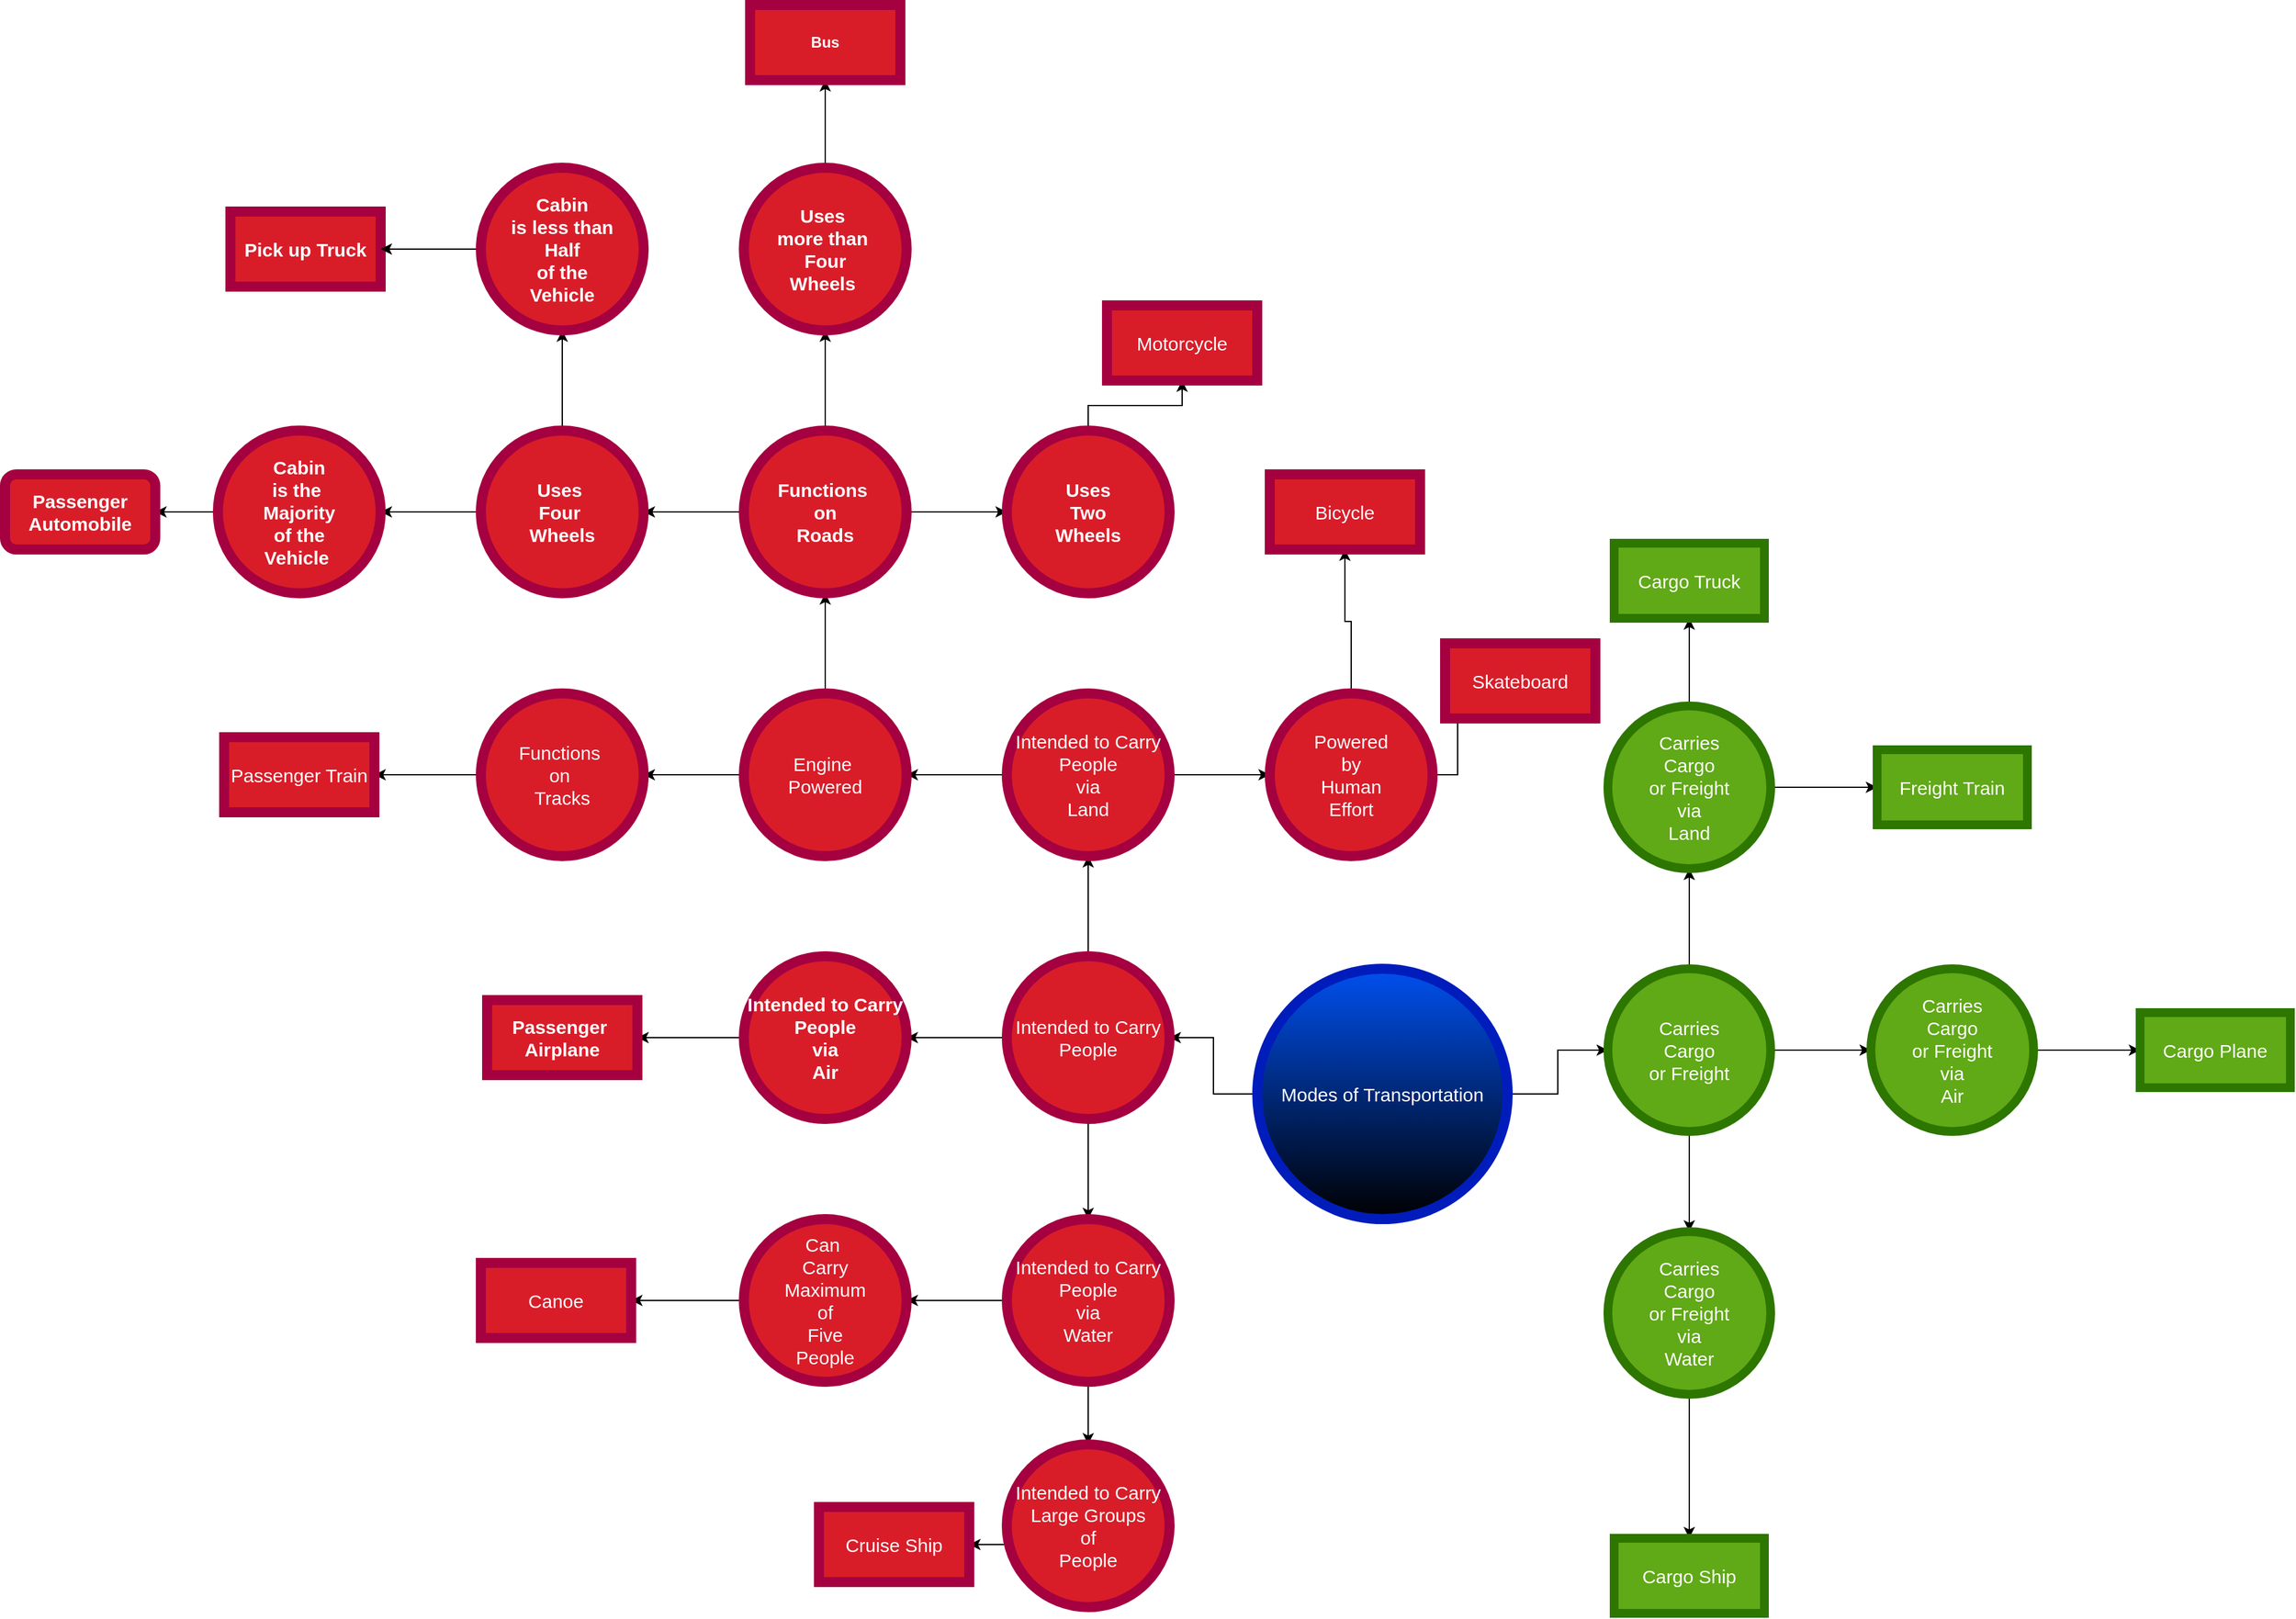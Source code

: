 <mxfile version="26.2.4">
  <diagram name="Page-1" id="w4vwHB-5t9BdzjE1KrbM">
    <mxGraphModel dx="3242" dy="2468" grid="1" gridSize="10" guides="1" tooltips="1" connect="1" arrows="1" fold="1" page="1" pageScale="1" pageWidth="850" pageHeight="1100" math="0" shadow="0">
      <root>
        <mxCell id="0" />
        <mxCell id="1" parent="0" />
        <mxCell id="onK4h8JelgJyMHxKmDdq-3" value="" style="edgeStyle=orthogonalEdgeStyle;rounded=0;orthogonalLoop=1;jettySize=auto;html=1;fontSize=15;" edge="1" parent="1" source="onK4h8JelgJyMHxKmDdq-1" target="onK4h8JelgJyMHxKmDdq-2">
          <mxGeometry relative="1" as="geometry" />
        </mxCell>
        <mxCell id="onK4h8JelgJyMHxKmDdq-5" value="" style="edgeStyle=orthogonalEdgeStyle;rounded=0;orthogonalLoop=1;jettySize=auto;html=1;fontSize=15;" edge="1" parent="1" source="onK4h8JelgJyMHxKmDdq-1" target="onK4h8JelgJyMHxKmDdq-4">
          <mxGeometry relative="1" as="geometry" />
        </mxCell>
        <mxCell id="onK4h8JelgJyMHxKmDdq-1" value="Modes of Transportation" style="ellipse;whiteSpace=wrap;html=1;aspect=fixed;fillColor=#0050ef;fontColor=light-dark(#FFFFFF,#0000CC);strokeColor=#001DBC;labelBorderColor=none;gradientColor=default;strokeWidth=8;fontSize=15;" vertex="1" parent="1">
          <mxGeometry x="390" y="380" width="200" height="200" as="geometry" />
        </mxCell>
        <mxCell id="onK4h8JelgJyMHxKmDdq-36" value="" style="edgeStyle=orthogonalEdgeStyle;rounded=0;orthogonalLoop=1;jettySize=auto;html=1;fontSize=15;" edge="1" parent="1" source="onK4h8JelgJyMHxKmDdq-2" target="onK4h8JelgJyMHxKmDdq-35">
          <mxGeometry relative="1" as="geometry" />
        </mxCell>
        <mxCell id="onK4h8JelgJyMHxKmDdq-38" value="" style="edgeStyle=orthogonalEdgeStyle;rounded=0;orthogonalLoop=1;jettySize=auto;html=1;fontSize=15;" edge="1" parent="1" source="onK4h8JelgJyMHxKmDdq-2" target="onK4h8JelgJyMHxKmDdq-37">
          <mxGeometry relative="1" as="geometry" />
        </mxCell>
        <mxCell id="onK4h8JelgJyMHxKmDdq-40" value="" style="edgeStyle=orthogonalEdgeStyle;rounded=0;orthogonalLoop=1;jettySize=auto;html=1;fontSize=15;" edge="1" parent="1" source="onK4h8JelgJyMHxKmDdq-2" target="onK4h8JelgJyMHxKmDdq-39">
          <mxGeometry relative="1" as="geometry" />
        </mxCell>
        <mxCell id="onK4h8JelgJyMHxKmDdq-2" value="Intended to Carry People" style="ellipse;whiteSpace=wrap;html=1;aspect=fixed;fillColor=light-dark(#D81D29,#FF9933);fontColor=light-dark(#ffffff, #e32400);strokeColor=light-dark(#A50040, #ff6a00);strokeWidth=8;fontSize=15;" vertex="1" parent="1">
          <mxGeometry x="190" y="370" width="130" height="130" as="geometry" />
        </mxCell>
        <mxCell id="onK4h8JelgJyMHxKmDdq-16" value="" style="edgeStyle=orthogonalEdgeStyle;rounded=0;orthogonalLoop=1;jettySize=auto;html=1;fontSize=15;" edge="1" parent="1" source="onK4h8JelgJyMHxKmDdq-4" target="onK4h8JelgJyMHxKmDdq-15">
          <mxGeometry relative="1" as="geometry" />
        </mxCell>
        <mxCell id="onK4h8JelgJyMHxKmDdq-18" value="" style="edgeStyle=orthogonalEdgeStyle;rounded=0;orthogonalLoop=1;jettySize=auto;html=1;fontSize=15;" edge="1" parent="1" source="onK4h8JelgJyMHxKmDdq-4" target="onK4h8JelgJyMHxKmDdq-17">
          <mxGeometry relative="1" as="geometry" />
        </mxCell>
        <mxCell id="onK4h8JelgJyMHxKmDdq-20" value="" style="edgeStyle=orthogonalEdgeStyle;rounded=0;orthogonalLoop=1;jettySize=auto;html=1;fontSize=15;" edge="1" parent="1" source="onK4h8JelgJyMHxKmDdq-4" target="onK4h8JelgJyMHxKmDdq-19">
          <mxGeometry relative="1" as="geometry" />
        </mxCell>
        <mxCell id="onK4h8JelgJyMHxKmDdq-4" value="&lt;span style=&quot;white-space: pre;&quot;&gt;Carries&lt;/span&gt;&lt;div&gt;&lt;span style=&quot;white-space: pre;&quot;&gt;Cargo&lt;/span&gt;&lt;/div&gt;&lt;div&gt;&lt;span style=&quot;white-space: pre;&quot;&gt;or Freight&lt;/span&gt;&lt;/div&gt;" style="ellipse;whiteSpace=wrap;html=1;aspect=fixed;align=center;fillColor=#60a917;fillStyle=solid;fontColor=light-dark(#FFFFFF,#66FF66);strokeColor=#2D7600;strokeWidth=7;fontSize=15;" vertex="1" parent="1">
          <mxGeometry x="670" y="380" width="130" height="130" as="geometry" />
        </mxCell>
        <mxCell id="onK4h8JelgJyMHxKmDdq-26" value="" style="edgeStyle=orthogonalEdgeStyle;rounded=0;orthogonalLoop=1;jettySize=auto;html=1;fontSize=15;" edge="1" parent="1" source="onK4h8JelgJyMHxKmDdq-15" target="onK4h8JelgJyMHxKmDdq-25">
          <mxGeometry relative="1" as="geometry" />
        </mxCell>
        <mxCell id="onK4h8JelgJyMHxKmDdq-28" value="" style="edgeStyle=orthogonalEdgeStyle;rounded=0;orthogonalLoop=1;jettySize=auto;html=1;fontSize=15;" edge="1" parent="1" source="onK4h8JelgJyMHxKmDdq-15" target="onK4h8JelgJyMHxKmDdq-27">
          <mxGeometry relative="1" as="geometry" />
        </mxCell>
        <mxCell id="onK4h8JelgJyMHxKmDdq-15" value="&lt;span style=&quot;white-space: pre;&quot;&gt;Carries&lt;/span&gt;&lt;div&gt;&lt;span style=&quot;white-space: pre;&quot;&gt;Cargo&lt;/span&gt;&lt;/div&gt;&lt;div&gt;&lt;span style=&quot;white-space: pre;&quot;&gt;or Freight&lt;/span&gt;&lt;/div&gt;&lt;div&gt;&lt;span style=&quot;white-space: pre;&quot;&gt;via&lt;/span&gt;&lt;/div&gt;&lt;div&gt;&lt;span style=&quot;white-space: pre;&quot;&gt;Land&lt;/span&gt;&lt;/div&gt;" style="ellipse;whiteSpace=wrap;html=1;aspect=fixed;align=center;fillColor=#60a917;fillStyle=solid;fontColor=light-dark(#ffffff, #00f900);strokeColor=light-dark(#2D7600,#990000);strokeWidth=7;fontSize=15;" vertex="1" parent="1">
          <mxGeometry x="670" y="170" width="130" height="130" as="geometry" />
        </mxCell>
        <mxCell id="onK4h8JelgJyMHxKmDdq-34" value="" style="edgeStyle=orthogonalEdgeStyle;rounded=0;orthogonalLoop=1;jettySize=auto;html=1;fontSize=15;" edge="1" parent="1" source="onK4h8JelgJyMHxKmDdq-17" target="onK4h8JelgJyMHxKmDdq-33">
          <mxGeometry relative="1" as="geometry" />
        </mxCell>
        <mxCell id="onK4h8JelgJyMHxKmDdq-17" value="&lt;span style=&quot;white-space: pre;&quot;&gt;Carries&lt;/span&gt;&lt;div&gt;&lt;span style=&quot;white-space: pre;&quot;&gt;Cargo&lt;/span&gt;&lt;/div&gt;&lt;div&gt;&lt;span style=&quot;white-space: pre;&quot;&gt;or Freight&lt;/span&gt;&lt;/div&gt;&lt;div&gt;&lt;span style=&quot;white-space: pre;&quot;&gt;via&lt;/span&gt;&lt;/div&gt;&lt;div&gt;&lt;span style=&quot;white-space: pre;&quot;&gt;Water&lt;/span&gt;&lt;/div&gt;" style="ellipse;whiteSpace=wrap;html=1;aspect=fixed;align=center;fillColor=#60a917;fillStyle=solid;fontColor=light-dark(#FFFFFF,#000099);strokeColor=light-dark(#2D7600,#3399FF);strokeWidth=7;fontSize=15;" vertex="1" parent="1">
          <mxGeometry x="670" y="590" width="130" height="130" as="geometry" />
        </mxCell>
        <mxCell id="onK4h8JelgJyMHxKmDdq-32" value="" style="edgeStyle=orthogonalEdgeStyle;rounded=0;orthogonalLoop=1;jettySize=auto;html=1;fontSize=15;" edge="1" parent="1" source="onK4h8JelgJyMHxKmDdq-19" target="onK4h8JelgJyMHxKmDdq-31">
          <mxGeometry relative="1" as="geometry" />
        </mxCell>
        <mxCell id="onK4h8JelgJyMHxKmDdq-19" value="&lt;span style=&quot;white-space: pre;&quot;&gt;Carries&lt;/span&gt;&lt;div&gt;&lt;span style=&quot;white-space: pre;&quot;&gt;Cargo&lt;/span&gt;&lt;/div&gt;&lt;div&gt;&lt;span style=&quot;white-space: pre;&quot;&gt;or Freight&lt;/span&gt;&lt;/div&gt;&lt;div&gt;&lt;span style=&quot;white-space: pre;&quot;&gt;via&lt;/span&gt;&lt;/div&gt;&lt;div&gt;&lt;span style=&quot;white-space: pre;&quot;&gt;Air&lt;/span&gt;&lt;/div&gt;" style="ellipse;whiteSpace=wrap;html=1;aspect=fixed;align=center;fillColor=#60a917;fillStyle=solid;fontColor=light-dark(#FFFFFF,#99FFCC);strokeColor=light-dark(#2D7600,#CCE5FF);strokeWidth=7;fontSize=15;" vertex="1" parent="1">
          <mxGeometry x="880" y="380" width="130" height="130" as="geometry" />
        </mxCell>
        <mxCell id="onK4h8JelgJyMHxKmDdq-25" value="Cargo Truck" style="whiteSpace=wrap;html=1;fillColor=#60a917;strokeColor=light-dark(#2D7600,#990000);fontColor=light-dark(#ffffff, #00f900);fillStyle=solid;strokeWidth=7;fontSize=15;" vertex="1" parent="1">
          <mxGeometry x="675" y="40" width="120" height="60" as="geometry" />
        </mxCell>
        <mxCell id="onK4h8JelgJyMHxKmDdq-27" value="Freight Train" style="whiteSpace=wrap;html=1;fillColor=#60a917;strokeColor=light-dark(#2D7600,#990000);fontColor=light-dark(#ffffff, #00f900);fillStyle=solid;strokeWidth=7;fontSize=15;" vertex="1" parent="1">
          <mxGeometry x="885" y="205" width="120" height="60" as="geometry" />
        </mxCell>
        <mxCell id="onK4h8JelgJyMHxKmDdq-31" value="Cargo Plane" style="whiteSpace=wrap;html=1;fillColor=#60a917;strokeColor=light-dark(#2D7600,#CCE5FF);fontColor=light-dark(#ffffff, #00f900);fillStyle=solid;strokeWidth=7;fontSize=15;" vertex="1" parent="1">
          <mxGeometry x="1095" y="415" width="120" height="60" as="geometry" />
        </mxCell>
        <mxCell id="onK4h8JelgJyMHxKmDdq-33" value="Cargo Ship" style="whiteSpace=wrap;html=1;fillColor=#60a917;strokeColor=light-dark(#2D7600,#3399FF);fontColor=light-dark(#FFFFFF,#000099);fillStyle=solid;strokeWidth=7;fontSize=15;" vertex="1" parent="1">
          <mxGeometry x="675" y="835" width="120" height="60" as="geometry" />
        </mxCell>
        <mxCell id="onK4h8JelgJyMHxKmDdq-51" value="" style="edgeStyle=orthogonalEdgeStyle;rounded=0;orthogonalLoop=1;jettySize=auto;html=1;fontSize=15;" edge="1" parent="1" source="onK4h8JelgJyMHxKmDdq-35" target="onK4h8JelgJyMHxKmDdq-50">
          <mxGeometry relative="1" as="geometry" />
        </mxCell>
        <mxCell id="onK4h8JelgJyMHxKmDdq-53" value="" style="edgeStyle=orthogonalEdgeStyle;rounded=0;orthogonalLoop=1;jettySize=auto;html=1;fontSize=15;" edge="1" parent="1" source="onK4h8JelgJyMHxKmDdq-35" target="onK4h8JelgJyMHxKmDdq-52">
          <mxGeometry relative="1" as="geometry" />
        </mxCell>
        <mxCell id="onK4h8JelgJyMHxKmDdq-35" value="Intended to Carry People&lt;div&gt;via&lt;/div&gt;&lt;div&gt;Land&lt;/div&gt;" style="ellipse;whiteSpace=wrap;html=1;aspect=fixed;fillColor=light-dark(#D81D29,#FF9933);fontColor=light-dark(#ffffff, #e32400);strokeColor=light-dark(#A50040,#990000);strokeWidth=8;fontSize=15;" vertex="1" parent="1">
          <mxGeometry x="190" y="160" width="130" height="130" as="geometry" />
        </mxCell>
        <mxCell id="onK4h8JelgJyMHxKmDdq-49" value="" style="edgeStyle=orthogonalEdgeStyle;rounded=0;orthogonalLoop=1;jettySize=auto;html=1;fontSize=15;" edge="1" parent="1" source="onK4h8JelgJyMHxKmDdq-37" target="onK4h8JelgJyMHxKmDdq-48">
          <mxGeometry relative="1" as="geometry" />
        </mxCell>
        <mxCell id="onK4h8JelgJyMHxKmDdq-37" value="Intended to Carry People&lt;div&gt;via&lt;/div&gt;&lt;div&gt;Air&lt;/div&gt;" style="ellipse;whiteSpace=wrap;html=1;aspect=fixed;fillColor=light-dark(#D81D29,#FF9933);fontColor=light-dark(#FFFFFF,#CCCCFF);strokeColor=light-dark(#A50040,#CCE5FF);strokeWidth=8;fontStyle=1;fontSize=15;" vertex="1" parent="1">
          <mxGeometry x="-20" y="370" width="130" height="130" as="geometry" />
        </mxCell>
        <mxCell id="onK4h8JelgJyMHxKmDdq-45" value="" style="edgeStyle=orthogonalEdgeStyle;rounded=0;orthogonalLoop=1;jettySize=auto;html=1;fontSize=15;" edge="1" parent="1" source="onK4h8JelgJyMHxKmDdq-39" target="onK4h8JelgJyMHxKmDdq-44">
          <mxGeometry relative="1" as="geometry">
            <Array as="points">
              <mxPoint x="255" y="840" />
            </Array>
          </mxGeometry>
        </mxCell>
        <mxCell id="onK4h8JelgJyMHxKmDdq-47" value="" style="edgeStyle=orthogonalEdgeStyle;rounded=0;orthogonalLoop=1;jettySize=auto;html=1;fontSize=15;" edge="1" parent="1" source="onK4h8JelgJyMHxKmDdq-39" target="onK4h8JelgJyMHxKmDdq-46">
          <mxGeometry relative="1" as="geometry" />
        </mxCell>
        <mxCell id="onK4h8JelgJyMHxKmDdq-103" value="" style="edgeStyle=orthogonalEdgeStyle;rounded=0;orthogonalLoop=1;jettySize=auto;html=1;fontSize=15;" edge="1" parent="1" source="onK4h8JelgJyMHxKmDdq-39" target="onK4h8JelgJyMHxKmDdq-102">
          <mxGeometry relative="1" as="geometry" />
        </mxCell>
        <mxCell id="onK4h8JelgJyMHxKmDdq-105" value="" style="edgeStyle=orthogonalEdgeStyle;rounded=0;orthogonalLoop=1;jettySize=auto;html=1;fontSize=15;" edge="1" parent="1" source="onK4h8JelgJyMHxKmDdq-39" target="onK4h8JelgJyMHxKmDdq-104">
          <mxGeometry relative="1" as="geometry" />
        </mxCell>
        <mxCell id="onK4h8JelgJyMHxKmDdq-39" value="Intended to Carry People&lt;div&gt;via&lt;/div&gt;&lt;div&gt;Water&lt;/div&gt;" style="ellipse;whiteSpace=wrap;html=1;aspect=fixed;fillColor=light-dark(#D81D29,#FF9933);fontColor=light-dark(#FFFFFF,#000099);strokeColor=light-dark(#A50040,#3399FF);strokeWidth=8;fontSize=15;" vertex="1" parent="1">
          <mxGeometry x="190" y="580" width="130" height="130" as="geometry" />
        </mxCell>
        <mxCell id="onK4h8JelgJyMHxKmDdq-44" value="Cruise Ship" style="whiteSpace=wrap;html=1;fillColor=light-dark(#D81D29,#FF9933);strokeColor=light-dark(#A50040,#004C99);fontColor=light-dark(#FFFFFF,#004C99);strokeWidth=8;fontSize=15;" vertex="1" parent="1">
          <mxGeometry x="40" y="810" width="120" height="60" as="geometry" />
        </mxCell>
        <mxCell id="onK4h8JelgJyMHxKmDdq-46" value="Canoe" style="whiteSpace=wrap;html=1;fillColor=light-dark(#D81D29,#FF9933);strokeColor=light-dark(#A50040,#CCFFFF);fontColor=light-dark(#FFFFFF,#CCFFFF);strokeWidth=8;fontSize=15;" vertex="1" parent="1">
          <mxGeometry x="-230" y="615" width="120" height="60" as="geometry" />
        </mxCell>
        <mxCell id="onK4h8JelgJyMHxKmDdq-48" value="Passenger&amp;nbsp;&lt;div&gt;Airplane&lt;/div&gt;" style="whiteSpace=wrap;html=1;fillColor=light-dark(#D81D29,#FF9933);strokeColor=light-dark(#A50040,#CCE5FF);fontColor=light-dark(#FFFFFF,#CCE5FF);strokeWidth=8;fontStyle=1;fontSize=15;" vertex="1" parent="1">
          <mxGeometry x="-225" y="405" width="120" height="60" as="geometry" />
        </mxCell>
        <mxCell id="onK4h8JelgJyMHxKmDdq-61" value="" style="edgeStyle=orthogonalEdgeStyle;rounded=0;orthogonalLoop=1;jettySize=auto;html=1;fontSize=15;" edge="1" parent="1" source="onK4h8JelgJyMHxKmDdq-50" target="onK4h8JelgJyMHxKmDdq-60">
          <mxGeometry relative="1" as="geometry" />
        </mxCell>
        <mxCell id="onK4h8JelgJyMHxKmDdq-68" value="" style="edgeStyle=orthogonalEdgeStyle;rounded=0;orthogonalLoop=1;jettySize=auto;html=1;fontSize=15;" edge="1" parent="1" source="onK4h8JelgJyMHxKmDdq-50" target="onK4h8JelgJyMHxKmDdq-67">
          <mxGeometry relative="1" as="geometry" />
        </mxCell>
        <mxCell id="onK4h8JelgJyMHxKmDdq-50" value="Powered&lt;div&gt;by&lt;/div&gt;&lt;div&gt;Human&lt;/div&gt;&lt;div&gt;Effort&lt;/div&gt;" style="ellipse;whiteSpace=wrap;html=1;aspect=fixed;fillColor=light-dark(#D81D29,#FF9933);fontColor=light-dark(#FFFFFF,#FFFF66);strokeColor=light-dark(#A50040,#CCFFCC);strokeWidth=8;fontSize=15;" vertex="1" parent="1">
          <mxGeometry x="400" y="160" width="130" height="130" as="geometry" />
        </mxCell>
        <mxCell id="onK4h8JelgJyMHxKmDdq-70" value="" style="edgeStyle=orthogonalEdgeStyle;rounded=0;orthogonalLoop=1;jettySize=auto;html=1;fontSize=15;" edge="1" parent="1" source="onK4h8JelgJyMHxKmDdq-52" target="onK4h8JelgJyMHxKmDdq-69">
          <mxGeometry relative="1" as="geometry" />
        </mxCell>
        <mxCell id="onK4h8JelgJyMHxKmDdq-72" value="" style="edgeStyle=orthogonalEdgeStyle;rounded=0;orthogonalLoop=1;jettySize=auto;html=1;fontSize=15;" edge="1" parent="1" source="onK4h8JelgJyMHxKmDdq-52" target="onK4h8JelgJyMHxKmDdq-71">
          <mxGeometry relative="1" as="geometry" />
        </mxCell>
        <mxCell id="onK4h8JelgJyMHxKmDdq-52" value="Engine&amp;nbsp;&lt;div&gt;Powered&lt;/div&gt;" style="ellipse;whiteSpace=wrap;html=1;aspect=fixed;fillColor=light-dark(#D81D29,#FF9933);fontColor=light-dark(#ffffff, #e32400);strokeColor=light-dark(#A50040,#FF6666);strokeWidth=8;fontSize=15;" vertex="1" parent="1">
          <mxGeometry x="-20" y="160" width="130" height="130" as="geometry" />
        </mxCell>
        <mxCell id="onK4h8JelgJyMHxKmDdq-60" value="Bicycle" style="whiteSpace=wrap;html=1;fillColor=light-dark(#D81D29,#FF9933);strokeColor=light-dark(#A50040,#CCFFCC);fontColor=light-dark(#FFFFFF,#FFFF66);strokeWidth=8;fontSize=15;" vertex="1" parent="1">
          <mxGeometry x="400" y="-15" width="120" height="60" as="geometry" />
        </mxCell>
        <mxCell id="onK4h8JelgJyMHxKmDdq-67" value="Skateboard" style="whiteSpace=wrap;html=1;fillColor=light-dark(#D81D29,#FF9933);strokeColor=light-dark(#A50040,#CCFFCC);fontColor=light-dark(#FFFFFF,#FFFF66);strokeWidth=8;fontSize=15;" vertex="1" parent="1">
          <mxGeometry x="540" y="120" width="120" height="60" as="geometry" />
        </mxCell>
        <mxCell id="onK4h8JelgJyMHxKmDdq-76" value="" style="edgeStyle=orthogonalEdgeStyle;rounded=0;orthogonalLoop=1;jettySize=auto;html=1;fontSize=15;" edge="1" parent="1" source="onK4h8JelgJyMHxKmDdq-69" target="onK4h8JelgJyMHxKmDdq-75">
          <mxGeometry relative="1" as="geometry" />
        </mxCell>
        <mxCell id="onK4h8JelgJyMHxKmDdq-69" value="Functions&amp;nbsp;&lt;div&gt;on&amp;nbsp;&lt;/div&gt;&lt;div&gt;Tracks&lt;/div&gt;" style="ellipse;whiteSpace=wrap;html=1;aspect=fixed;fillColor=light-dark(#D81D29,#FF9933);fontColor=light-dark(#FFFFFF,#666666);strokeColor=light-dark(#A50040,#4D4D4D);strokeWidth=8;fontSize=15;" vertex="1" parent="1">
          <mxGeometry x="-230" y="160" width="130" height="130" as="geometry" />
        </mxCell>
        <mxCell id="onK4h8JelgJyMHxKmDdq-84" value="" style="edgeStyle=orthogonalEdgeStyle;rounded=0;orthogonalLoop=1;jettySize=auto;html=1;fontSize=15;" edge="1" parent="1" source="onK4h8JelgJyMHxKmDdq-71" target="onK4h8JelgJyMHxKmDdq-83">
          <mxGeometry relative="1" as="geometry" />
        </mxCell>
        <mxCell id="onK4h8JelgJyMHxKmDdq-86" value="" style="edgeStyle=orthogonalEdgeStyle;rounded=0;orthogonalLoop=1;jettySize=auto;html=1;fontSize=15;" edge="1" parent="1" source="onK4h8JelgJyMHxKmDdq-71" target="onK4h8JelgJyMHxKmDdq-85">
          <mxGeometry relative="1" as="geometry" />
        </mxCell>
        <mxCell id="onK4h8JelgJyMHxKmDdq-88" value="" style="edgeStyle=orthogonalEdgeStyle;rounded=0;orthogonalLoop=1;jettySize=auto;html=1;fontSize=15;" edge="1" parent="1" source="onK4h8JelgJyMHxKmDdq-71" target="onK4h8JelgJyMHxKmDdq-87">
          <mxGeometry relative="1" as="geometry" />
        </mxCell>
        <mxCell id="onK4h8JelgJyMHxKmDdq-71" value="Functions&amp;nbsp;&lt;div&gt;on&lt;/div&gt;&lt;div&gt;Roads&lt;/div&gt;" style="ellipse;whiteSpace=wrap;html=1;aspect=fixed;fillColor=light-dark(#D81D29,#FF9933);fontColor=light-dark(#FFFFFF,#E6E6E6);strokeColor=light-dark(#A50040,#E6E6E6);strokeWidth=8;fontStyle=1;fontSize=15;" vertex="1" parent="1">
          <mxGeometry x="-20" y="-50" width="130" height="130" as="geometry" />
        </mxCell>
        <mxCell id="onK4h8JelgJyMHxKmDdq-75" value="Passenger Train" style="whiteSpace=wrap;html=1;fillColor=light-dark(#D81D29,#FF9933);strokeColor=light-dark(#A50040,#4D4D4D);fontColor=light-dark(#FFFFFF,#666666);strokeWidth=8;fontSize=15;" vertex="1" parent="1">
          <mxGeometry x="-435" y="195" width="120" height="60" as="geometry" />
        </mxCell>
        <mxCell id="onK4h8JelgJyMHxKmDdq-97" value="" style="edgeStyle=orthogonalEdgeStyle;rounded=0;orthogonalLoop=1;jettySize=auto;html=1;fontSize=15;" edge="1" parent="1" source="onK4h8JelgJyMHxKmDdq-83" target="onK4h8JelgJyMHxKmDdq-96">
          <mxGeometry relative="1" as="geometry" />
        </mxCell>
        <mxCell id="onK4h8JelgJyMHxKmDdq-107" value="" style="edgeStyle=orthogonalEdgeStyle;rounded=0;orthogonalLoop=1;jettySize=auto;html=1;fontSize=15;" edge="1" parent="1" source="onK4h8JelgJyMHxKmDdq-83" target="onK4h8JelgJyMHxKmDdq-106">
          <mxGeometry relative="1" as="geometry" />
        </mxCell>
        <mxCell id="onK4h8JelgJyMHxKmDdq-110" value="" style="edgeStyle=orthogonalEdgeStyle;rounded=0;orthogonalLoop=1;jettySize=auto;html=1;fontSize=15;" edge="1" parent="1" source="onK4h8JelgJyMHxKmDdq-83" target="onK4h8JelgJyMHxKmDdq-109">
          <mxGeometry relative="1" as="geometry" />
        </mxCell>
        <mxCell id="onK4h8JelgJyMHxKmDdq-83" value="Uses&amp;nbsp;&lt;div&gt;Four&amp;nbsp;&lt;/div&gt;&lt;div&gt;Wheels&lt;/div&gt;" style="ellipse;whiteSpace=wrap;html=1;aspect=fixed;fillColor=light-dark(#D81D29,#FF9933);fontColor=light-dark(#FFFFFF,#4C0099);strokeColor=light-dark(#A50040,#6600CC);strokeWidth=8;fontStyle=1;fontSize=15;" vertex="1" parent="1">
          <mxGeometry x="-230" y="-50" width="130" height="130" as="geometry" />
        </mxCell>
        <mxCell id="onK4h8JelgJyMHxKmDdq-101" value="" style="edgeStyle=orthogonalEdgeStyle;rounded=0;orthogonalLoop=1;jettySize=auto;html=1;fontSize=15;" edge="1" parent="1" source="onK4h8JelgJyMHxKmDdq-85" target="onK4h8JelgJyMHxKmDdq-100">
          <mxGeometry relative="1" as="geometry" />
        </mxCell>
        <mxCell id="onK4h8JelgJyMHxKmDdq-85" value="Uses&amp;nbsp;&lt;div&gt;more than&amp;nbsp;&lt;/div&gt;&lt;div&gt;Four&lt;/div&gt;&lt;div&gt;Wheels&amp;nbsp;&lt;/div&gt;" style="ellipse;whiteSpace=wrap;html=1;aspect=fixed;fillColor=light-dark(#D81D29,#FF9933);fontColor=light-dark(#FFFFFF,#007FFF);strokeColor=light-dark(#A50040,#0066CC);strokeWidth=8;fontStyle=1;fontSize=15;" vertex="1" parent="1">
          <mxGeometry x="-20" y="-260" width="130" height="130" as="geometry" />
        </mxCell>
        <mxCell id="onK4h8JelgJyMHxKmDdq-91" value="" style="edgeStyle=orthogonalEdgeStyle;rounded=0;orthogonalLoop=1;jettySize=auto;html=1;fontSize=15;" edge="1" parent="1" source="onK4h8JelgJyMHxKmDdq-87" target="onK4h8JelgJyMHxKmDdq-90">
          <mxGeometry relative="1" as="geometry" />
        </mxCell>
        <mxCell id="onK4h8JelgJyMHxKmDdq-87" value="Uses&lt;div&gt;Two&lt;/div&gt;&lt;div&gt;Wheels&lt;/div&gt;" style="ellipse;whiteSpace=wrap;html=1;aspect=fixed;fillColor=light-dark(#D81D29,#FF9933);fontColor=light-dark(#FFFFFF,#99FF99);strokeColor=light-dark(#A50040,#99FF99);strokeWidth=8;fontStyle=1;fontSize=15;" vertex="1" parent="1">
          <mxGeometry x="190" y="-50" width="130" height="130" as="geometry" />
        </mxCell>
        <mxCell id="onK4h8JelgJyMHxKmDdq-90" value="Motorcycle" style="whiteSpace=wrap;html=1;fillColor=light-dark(#D81D29,#FF9933);strokeColor=light-dark(#A50040,#99FF99);fontColor=light-dark(#FFFFFF,#99FF99);strokeWidth=8;fontSize=15;" vertex="1" parent="1">
          <mxGeometry x="270" y="-150" width="120" height="60" as="geometry" />
        </mxCell>
        <mxCell id="onK4h8JelgJyMHxKmDdq-96" value="Passenger&lt;div&gt;Automobile&lt;/div&gt;" style="rounded=1;whiteSpace=wrap;html=1;fillColor=light-dark(#D81D29,#FF9933);strokeColor=light-dark(#A50040,#FF00FF);fontColor=light-dark(#FFFFFF,#4C0099);strokeWidth=8;fontStyle=1;fontSize=15;" vertex="1" parent="1">
          <mxGeometry x="-610" y="-15" width="120" height="60" as="geometry" />
        </mxCell>
        <mxCell id="onK4h8JelgJyMHxKmDdq-98" value="Pick up Truck" style="whiteSpace=wrap;html=1;fillColor=light-dark(#D81D29,#FF9933);strokeColor=light-dark(#A50040,#6600CC);fontColor=light-dark(#FFFFFF,#4C0099);strokeWidth=8;fontStyle=1;fontSize=15;" vertex="1" parent="1">
          <mxGeometry x="-430" y="-225" width="120" height="60" as="geometry" />
        </mxCell>
        <mxCell id="onK4h8JelgJyMHxKmDdq-100" value="Bus" style="whiteSpace=wrap;html=1;fillColor=light-dark(#D81D29,#FF9933);strokeColor=light-dark(#A50040,#0066CC);fontColor=light-dark(#FFFFFF,#007FFF);strokeWidth=8;fontStyle=1;" vertex="1" parent="1">
          <mxGeometry x="-15" y="-390" width="120" height="60" as="geometry" />
        </mxCell>
        <mxCell id="onK4h8JelgJyMHxKmDdq-102" value="Can&amp;nbsp;&lt;div&gt;Carry&lt;/div&gt;&lt;div&gt;Maximum&lt;/div&gt;&lt;div&gt;of&lt;/div&gt;&lt;div&gt;Five&lt;/div&gt;&lt;div&gt;People&lt;/div&gt;" style="ellipse;whiteSpace=wrap;html=1;aspect=fixed;fillColor=light-dark(#D81D29,#FF9933);fontColor=light-dark(#FFFFFF,#CCFFFF);strokeColor=light-dark(#A50040,#CCFFFF);strokeWidth=8;fontSize=15;" vertex="1" parent="1">
          <mxGeometry x="-20" y="580" width="130" height="130" as="geometry" />
        </mxCell>
        <mxCell id="onK4h8JelgJyMHxKmDdq-104" value="Intended to Carry&lt;div&gt;Large Groups&lt;/div&gt;&lt;div&gt;of&lt;/div&gt;&lt;div&gt;People&lt;/div&gt;" style="ellipse;whiteSpace=wrap;html=1;aspect=fixed;fillColor=light-dark(#D81D29,#FF9933);fontColor=light-dark(#FFFFFF,#004C99);strokeColor=light-dark(#A50040,#004C99);strokeWidth=8;fontSize=15;" vertex="1" parent="1">
          <mxGeometry x="190" y="760" width="130" height="130" as="geometry" />
        </mxCell>
        <mxCell id="onK4h8JelgJyMHxKmDdq-108" value="" style="edgeStyle=orthogonalEdgeStyle;rounded=0;orthogonalLoop=1;jettySize=auto;html=1;fontSize=15;" edge="1" parent="1" source="onK4h8JelgJyMHxKmDdq-106" target="onK4h8JelgJyMHxKmDdq-98">
          <mxGeometry relative="1" as="geometry" />
        </mxCell>
        <mxCell id="onK4h8JelgJyMHxKmDdq-106" value="Cabin&lt;div&gt;is less than&lt;/div&gt;&lt;div&gt;Half&lt;/div&gt;&lt;div&gt;of the&lt;/div&gt;&lt;div&gt;Vehicle&lt;/div&gt;" style="ellipse;whiteSpace=wrap;html=1;aspect=fixed;fillColor=light-dark(#D81D29,#FF9933);fontColor=light-dark(#FFFFFF,#4C0099);strokeColor=light-dark(#A50040,#6600CC);strokeWidth=8;fontStyle=1;fontSize=15;" vertex="1" parent="1">
          <mxGeometry x="-230" y="-260" width="130" height="130" as="geometry" />
        </mxCell>
        <mxCell id="onK4h8JelgJyMHxKmDdq-109" value="Cabin&lt;div&gt;is the&amp;nbsp;&lt;/div&gt;&lt;div&gt;Majority&lt;/div&gt;&lt;div&gt;of the&lt;/div&gt;&lt;div&gt;Vehicle&amp;nbsp;&lt;/div&gt;" style="ellipse;whiteSpace=wrap;html=1;aspect=fixed;fillColor=light-dark(#D81D29,#FF9933);fontColor=light-dark(#FFFFFF,#4C0099);strokeColor=light-dark(#A50040,#FF00FF);strokeWidth=8;fontStyle=1;fontSize=15;" vertex="1" parent="1">
          <mxGeometry x="-440" y="-50" width="130" height="130" as="geometry" />
        </mxCell>
      </root>
    </mxGraphModel>
  </diagram>
</mxfile>
